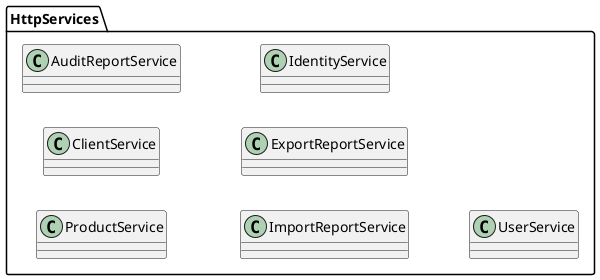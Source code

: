 @startuml HttpServices
skinparam DefaultTextAlignment center
skinparam Linetype polyline
left to right direction

package HttpServices {
    class ProductService
    class ClientService
    class AuditReportService
    class ImportReportService
    class ExportReportService
    class IdentityService
    class UserService
}
@enduml
